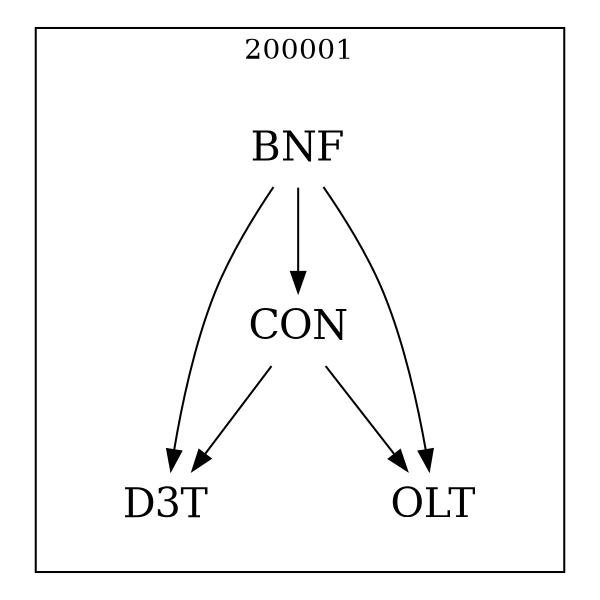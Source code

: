 strict digraph DAGS {
	size = "4,4!" ; ratio ="fill"; subgraph cluster_0{
			labeldoc = "t";
			label = "200001";node	[label= CON, shape = plaintext, fontsize=20] CON;node	[label= BNF, shape = plaintext, fontsize=20] BNF;node	[label= D3T, shape = plaintext, fontsize=20] D3T;node	[label= OLT, shape = plaintext, fontsize=20] OLT;
CON->D3T;
CON->OLT;
BNF->CON;
BNF->D3T;
BNF->OLT;
	}}